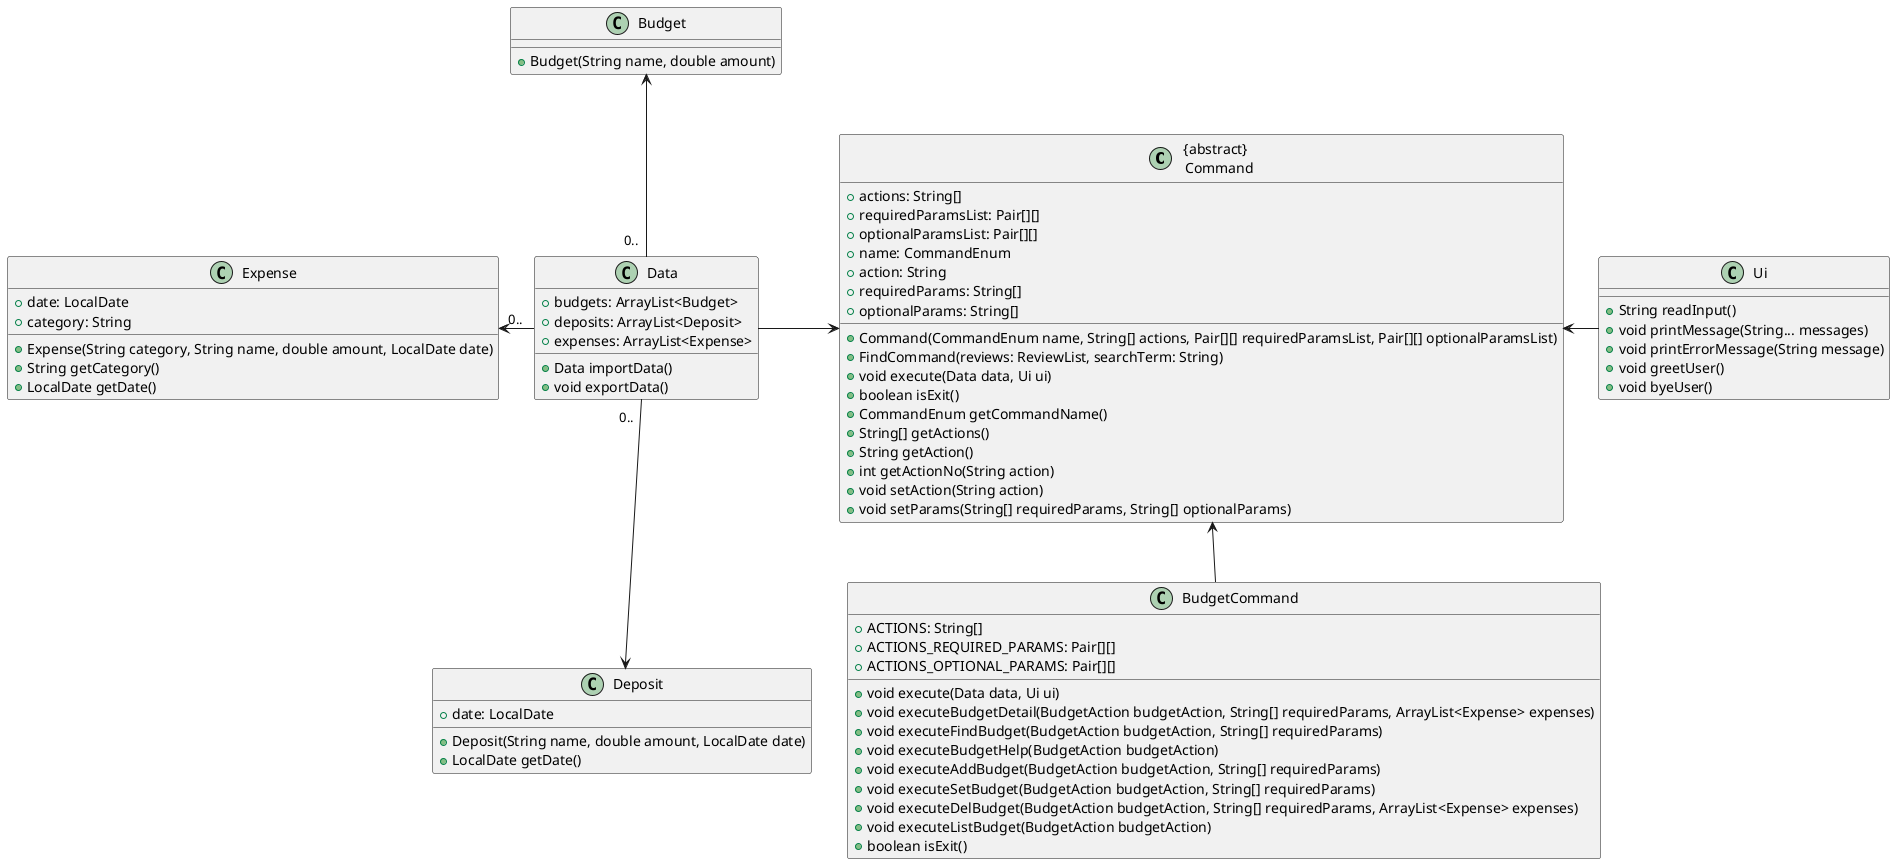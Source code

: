 @startuml


class "{abstract} \n Command"  {
         +actions: String[]
         +requiredParamsList: Pair[][]
         +optionalParamsList: Pair[][]
         +name: CommandEnum
         +action: String
         +requiredParams: String[]
         +optionalParams: String[]

         +Command(CommandEnum name, String[] actions, Pair[][] requiredParamsList, Pair[][] optionalParamsList)
         +FindCommand(reviews: ReviewList, searchTerm: String)
         +void execute(Data data, Ui ui)
         +boolean isExit()
         +CommandEnum getCommandName()
            +String[] getActions()
            +String getAction()
            +int getActionNo(String action)
            +void setAction(String action)
            +void setParams(String[] requiredParams, String[] optionalParams)

}


class BudgetCommand {
    +ACTIONS: String[]
    +ACTIONS_REQUIRED_PARAMS: Pair[][]
    +ACTIONS_OPTIONAL_PARAMS: Pair[][]
     +void execute(Data data, Ui ui)
     +void executeBudgetDetail(BudgetAction budgetAction, String[] requiredParams, ArrayList<Expense> expenses)
     +void executeFindBudget(BudgetAction budgetAction, String[] requiredParams)
     +void executeBudgetHelp(BudgetAction budgetAction)
     +void executeAddBudget(BudgetAction budgetAction, String[] requiredParams)
     +void executeSetBudget(BudgetAction budgetAction, String[] requiredParams)
     +void executeDelBudget(BudgetAction budgetAction, String[] requiredParams, ArrayList<Expense> expenses)
     +void executeListBudget(BudgetAction budgetAction)
     +boolean isExit()
}

class Data {
+ budgets: ArrayList<Budget>
+ deposits: ArrayList<Deposit>
+ expenses: ArrayList<Expense>
+ Data importData()
+ void exportData()

}

class Ui {
+ String readInput()
+ void printMessage(String... messages)
+ void printErrorMessage(String message)
+ void greetUser()
+ void byeUser()
}

class Budget {
    +Budget(String name, double amount)
}

class Expense {
    +date: LocalDate
    +category: String
    +Expense(String category, String name, double amount, LocalDate date)
    +String getCategory()
    +LocalDate getDate()
}

class Deposit {
    +date: LocalDate
    +Deposit(String name, double amount, LocalDate date)
    +LocalDate getDate()
}






"{abstract} \n Command" <-down- BudgetCommand
"{abstract} \n Command" <-right- Ui
"{abstract} \n Command" <-left- Data


"Budget" <-down-"\n0..  " Data
"Expense" <-right "0.. "Data
"Deposit" <-up-"0..  " Data



@enduml